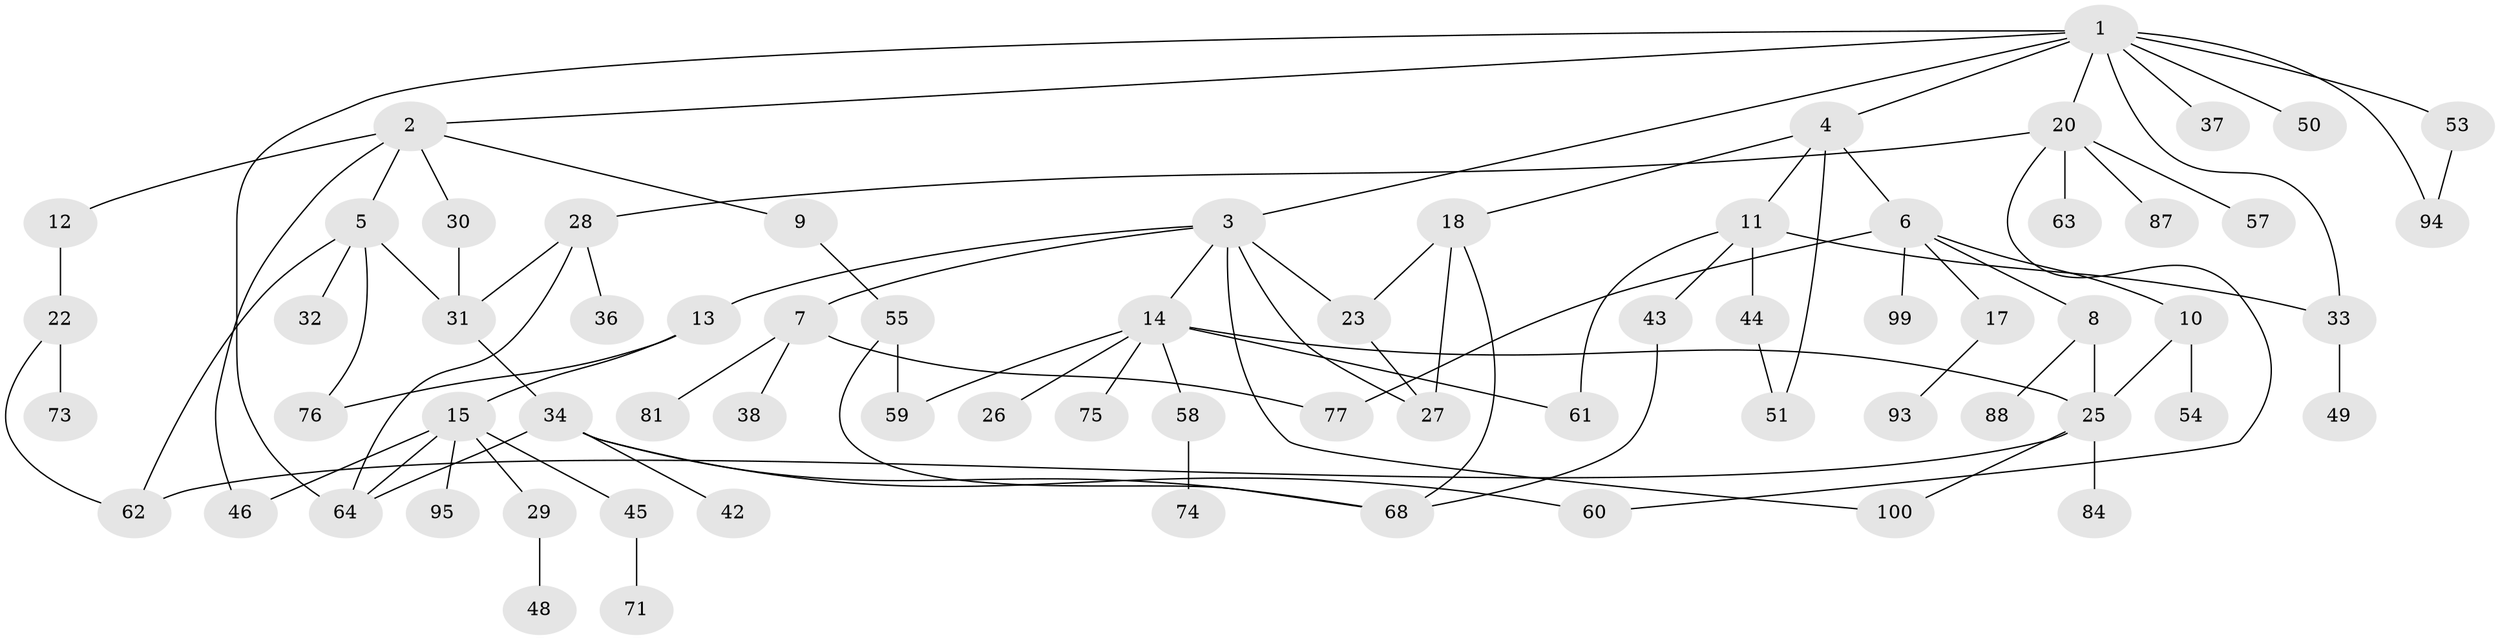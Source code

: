 // original degree distribution, {8: 0.01, 7: 0.02, 5: 0.05, 6: 0.01, 4: 0.1, 3: 0.21, 2: 0.34, 1: 0.26}
// Generated by graph-tools (version 1.1) at 2025/11/02/21/25 10:11:06]
// undirected, 69 vertices, 93 edges
graph export_dot {
graph [start="1"]
  node [color=gray90,style=filled];
  1 [super="+24"];
  2 [super="+39"];
  3 [super="+83"];
  4;
  5 [super="+90"];
  6 [super="+79"];
  7 [super="+19"];
  8;
  9;
  10;
  11 [super="+35"];
  12;
  13;
  14 [super="+21"];
  15 [super="+16"];
  17 [super="+41"];
  18;
  20 [super="+47"];
  22 [super="+56"];
  23 [super="+89"];
  25 [super="+69"];
  26 [super="+78"];
  27 [super="+52"];
  28 [super="+66"];
  29;
  30;
  31 [super="+67"];
  32;
  33 [super="+96"];
  34 [super="+40"];
  36 [super="+86"];
  37;
  38;
  42;
  43;
  44;
  45;
  46;
  48;
  49;
  50;
  51 [super="+65"];
  53;
  54;
  55 [super="+70"];
  57;
  58 [super="+85"];
  59;
  60;
  61 [super="+72"];
  62;
  63;
  64 [super="+91"];
  68 [super="+92"];
  71;
  73;
  74 [super="+80"];
  75;
  76;
  77;
  81 [super="+82"];
  84;
  87;
  88;
  93 [super="+97"];
  94 [super="+98"];
  95;
  99;
  100;
  1 -- 2;
  1 -- 3;
  1 -- 4;
  1 -- 20;
  1 -- 37;
  1 -- 53;
  1 -- 94;
  1 -- 64;
  1 -- 50;
  1 -- 33;
  2 -- 5;
  2 -- 9;
  2 -- 12;
  2 -- 30;
  2 -- 46;
  3 -- 7;
  3 -- 13;
  3 -- 14;
  3 -- 27;
  3 -- 23;
  3 -- 100;
  4 -- 6;
  4 -- 11;
  4 -- 18;
  4 -- 51;
  5 -- 32;
  5 -- 62;
  5 -- 31;
  5 -- 76;
  6 -- 8;
  6 -- 10;
  6 -- 17;
  6 -- 77;
  6 -- 99;
  7 -- 81;
  7 -- 77 [weight=2];
  7 -- 38;
  8 -- 88;
  8 -- 25;
  9 -- 55;
  10 -- 54;
  10 -- 25;
  11 -- 33;
  11 -- 44;
  11 -- 43;
  11 -- 61;
  12 -- 22;
  13 -- 15;
  13 -- 76;
  14 -- 26;
  14 -- 59;
  14 -- 75;
  14 -- 25;
  14 -- 58;
  14 -- 61;
  15 -- 95;
  15 -- 46;
  15 -- 64;
  15 -- 29;
  15 -- 45;
  17 -- 93;
  18 -- 23;
  18 -- 68;
  18 -- 27;
  20 -- 28;
  20 -- 63;
  20 -- 57;
  20 -- 60;
  20 -- 87;
  22 -- 62;
  22 -- 73;
  23 -- 27;
  25 -- 100;
  25 -- 62;
  25 -- 84;
  28 -- 36;
  28 -- 64;
  28 -- 31;
  29 -- 48;
  30 -- 31;
  31 -- 34;
  33 -- 49;
  34 -- 64;
  34 -- 42;
  34 -- 60;
  34 -- 68;
  43 -- 68;
  44 -- 51;
  45 -- 71;
  53 -- 94;
  55 -- 59;
  55 -- 68;
  58 -- 74;
}
